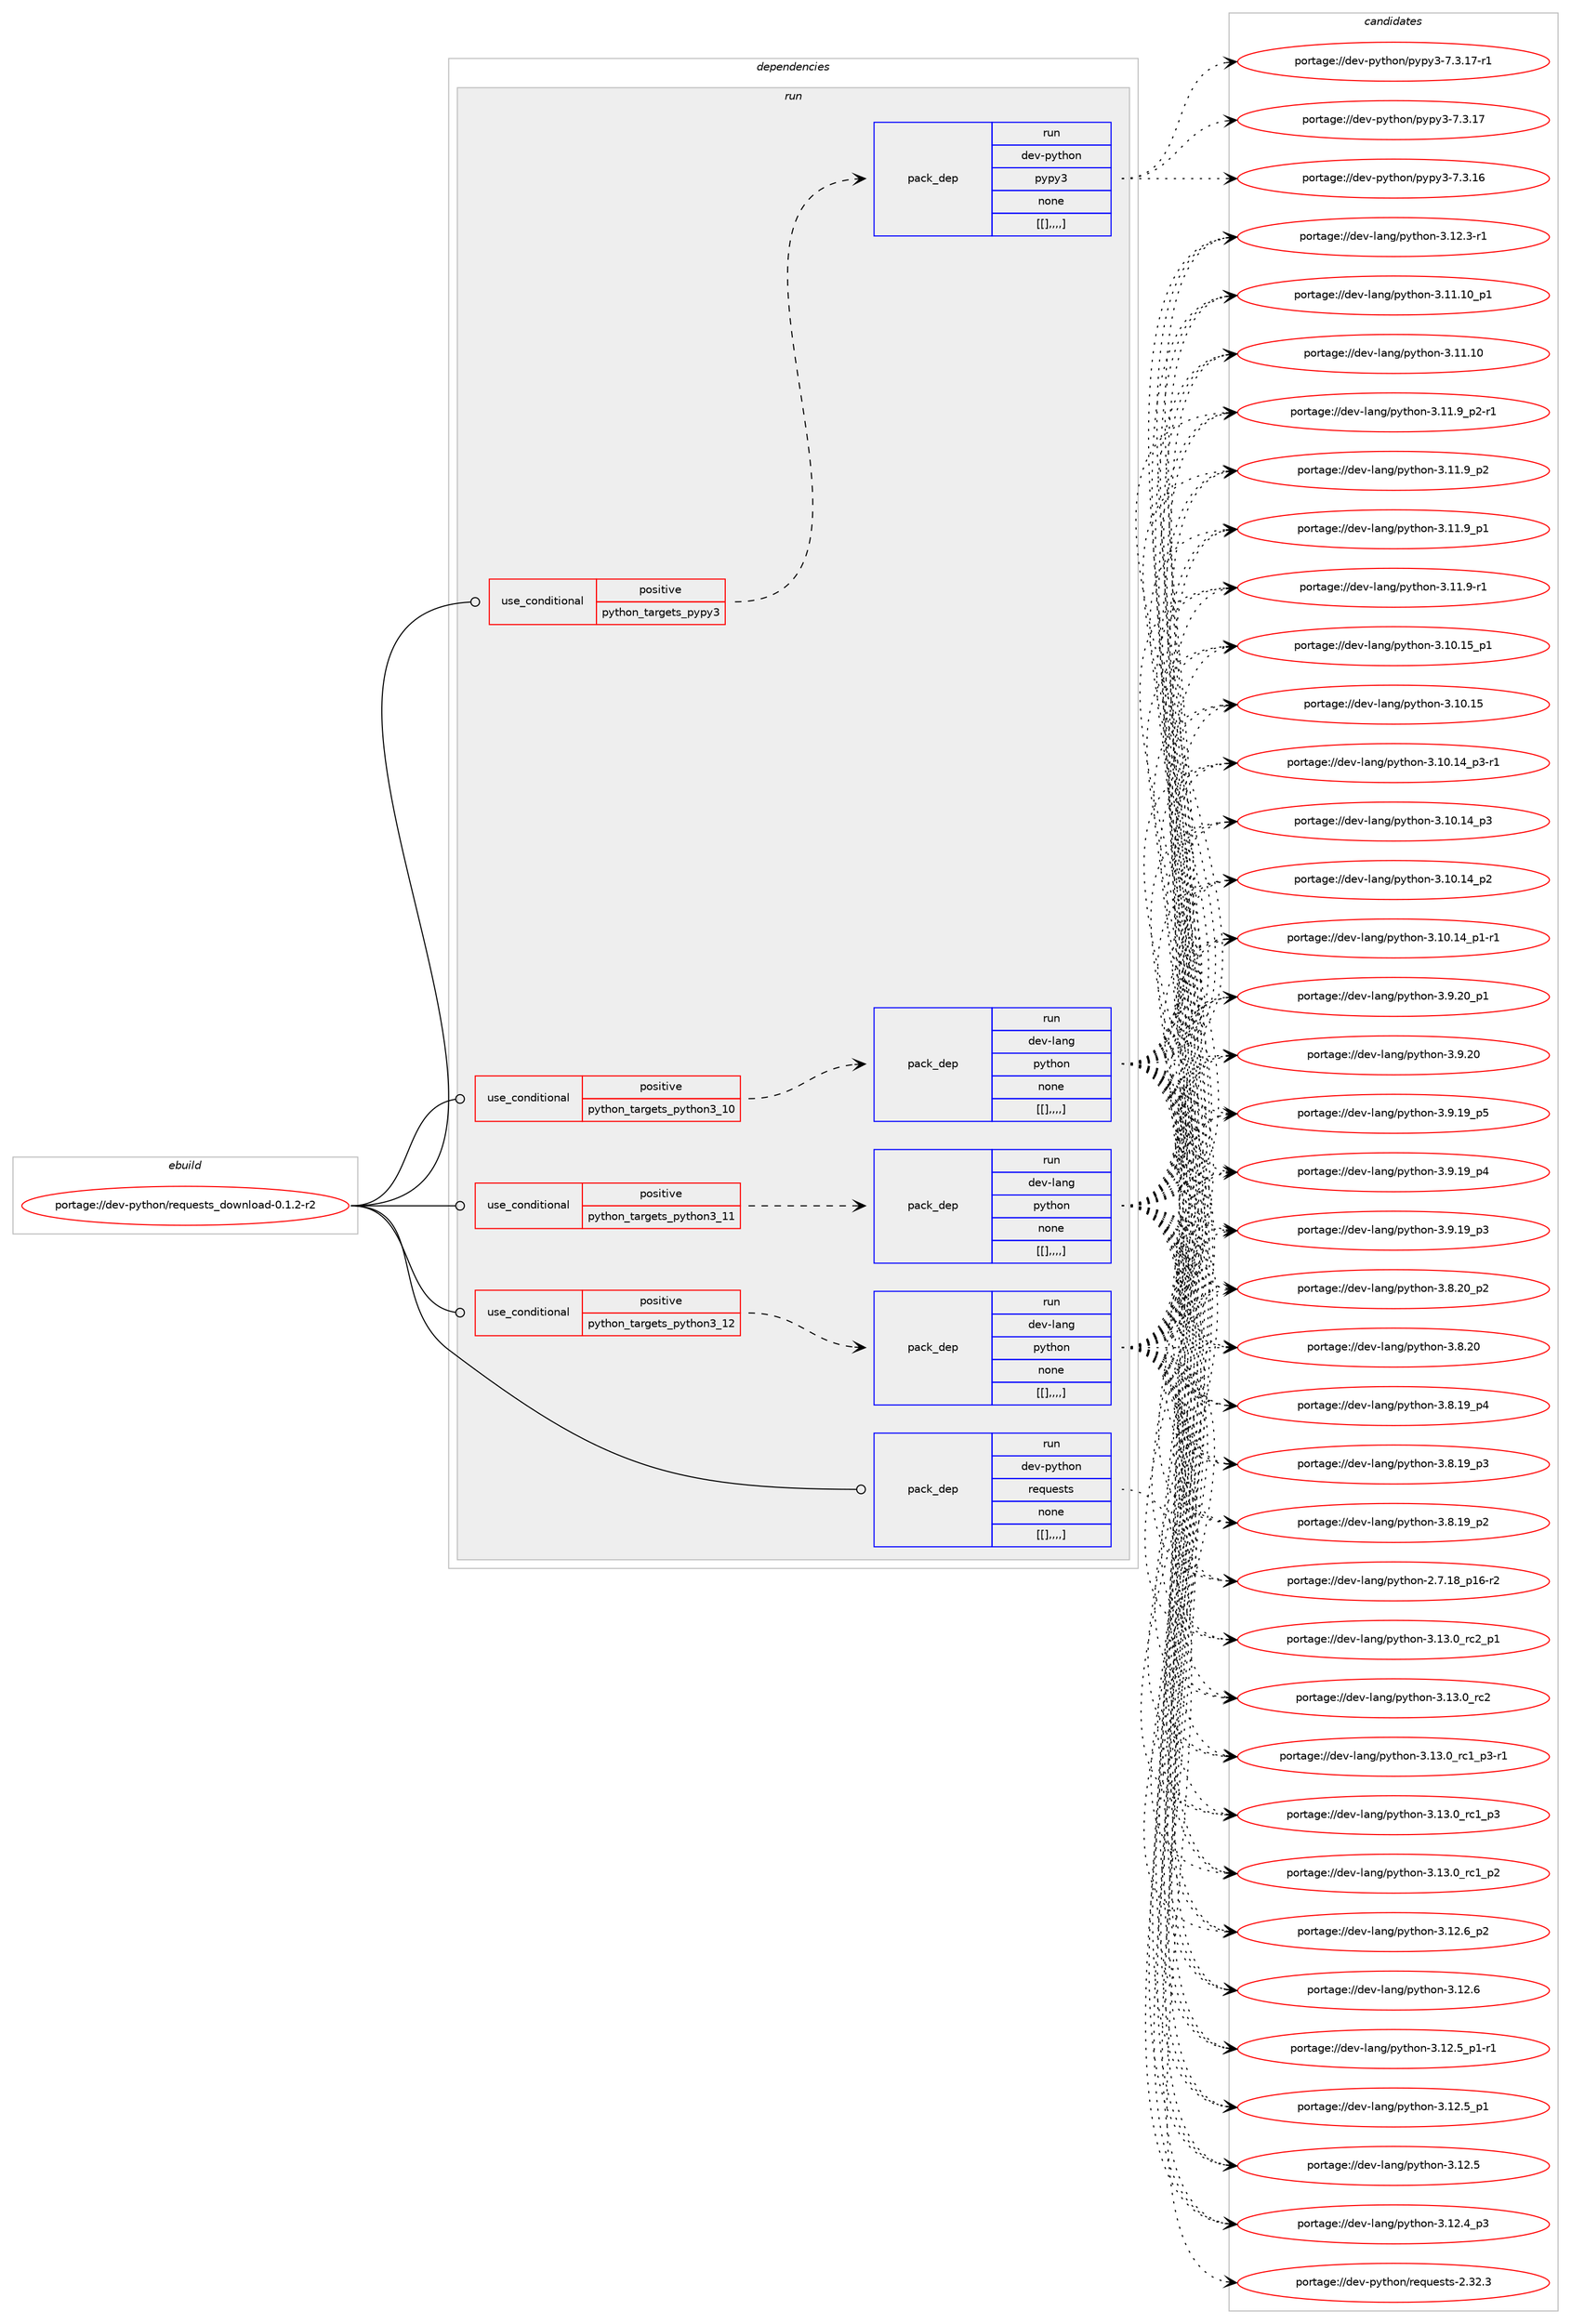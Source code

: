 digraph prolog {

# *************
# Graph options
# *************

newrank=true;
concentrate=true;
compound=true;
graph [rankdir=LR,fontname=Helvetica,fontsize=10,ranksep=1.5];#, ranksep=2.5, nodesep=0.2];
edge  [arrowhead=vee];
node  [fontname=Helvetica,fontsize=10];

# **********
# The ebuild
# **********

subgraph cluster_leftcol {
color=gray;
label=<<i>ebuild</i>>;
id [label="portage://dev-python/requests_download-0.1.2-r2", color=red, width=4, href="../dev-python/requests_download-0.1.2-r2.svg"];
}

# ****************
# The dependencies
# ****************

subgraph cluster_midcol {
color=gray;
label=<<i>dependencies</i>>;
subgraph cluster_compile {
fillcolor="#eeeeee";
style=filled;
label=<<i>compile</i>>;
}
subgraph cluster_compileandrun {
fillcolor="#eeeeee";
style=filled;
label=<<i>compile and run</i>>;
}
subgraph cluster_run {
fillcolor="#eeeeee";
style=filled;
label=<<i>run</i>>;
subgraph cond40727 {
dependency165223 [label=<<TABLE BORDER="0" CELLBORDER="1" CELLSPACING="0" CELLPADDING="4"><TR><TD ROWSPAN="3" CELLPADDING="10">use_conditional</TD></TR><TR><TD>positive</TD></TR><TR><TD>python_targets_pypy3</TD></TR></TABLE>>, shape=none, color=red];
subgraph pack123238 {
dependency165224 [label=<<TABLE BORDER="0" CELLBORDER="1" CELLSPACING="0" CELLPADDING="4" WIDTH="220"><TR><TD ROWSPAN="6" CELLPADDING="30">pack_dep</TD></TR><TR><TD WIDTH="110">run</TD></TR><TR><TD>dev-python</TD></TR><TR><TD>pypy3</TD></TR><TR><TD>none</TD></TR><TR><TD>[[],,,,]</TD></TR></TABLE>>, shape=none, color=blue];
}
dependency165223:e -> dependency165224:w [weight=20,style="dashed",arrowhead="vee"];
}
id:e -> dependency165223:w [weight=20,style="solid",arrowhead="odot"];
subgraph cond40728 {
dependency165225 [label=<<TABLE BORDER="0" CELLBORDER="1" CELLSPACING="0" CELLPADDING="4"><TR><TD ROWSPAN="3" CELLPADDING="10">use_conditional</TD></TR><TR><TD>positive</TD></TR><TR><TD>python_targets_python3_10</TD></TR></TABLE>>, shape=none, color=red];
subgraph pack123239 {
dependency165226 [label=<<TABLE BORDER="0" CELLBORDER="1" CELLSPACING="0" CELLPADDING="4" WIDTH="220"><TR><TD ROWSPAN="6" CELLPADDING="30">pack_dep</TD></TR><TR><TD WIDTH="110">run</TD></TR><TR><TD>dev-lang</TD></TR><TR><TD>python</TD></TR><TR><TD>none</TD></TR><TR><TD>[[],,,,]</TD></TR></TABLE>>, shape=none, color=blue];
}
dependency165225:e -> dependency165226:w [weight=20,style="dashed",arrowhead="vee"];
}
id:e -> dependency165225:w [weight=20,style="solid",arrowhead="odot"];
subgraph cond40729 {
dependency165227 [label=<<TABLE BORDER="0" CELLBORDER="1" CELLSPACING="0" CELLPADDING="4"><TR><TD ROWSPAN="3" CELLPADDING="10">use_conditional</TD></TR><TR><TD>positive</TD></TR><TR><TD>python_targets_python3_11</TD></TR></TABLE>>, shape=none, color=red];
subgraph pack123240 {
dependency165228 [label=<<TABLE BORDER="0" CELLBORDER="1" CELLSPACING="0" CELLPADDING="4" WIDTH="220"><TR><TD ROWSPAN="6" CELLPADDING="30">pack_dep</TD></TR><TR><TD WIDTH="110">run</TD></TR><TR><TD>dev-lang</TD></TR><TR><TD>python</TD></TR><TR><TD>none</TD></TR><TR><TD>[[],,,,]</TD></TR></TABLE>>, shape=none, color=blue];
}
dependency165227:e -> dependency165228:w [weight=20,style="dashed",arrowhead="vee"];
}
id:e -> dependency165227:w [weight=20,style="solid",arrowhead="odot"];
subgraph cond40730 {
dependency165229 [label=<<TABLE BORDER="0" CELLBORDER="1" CELLSPACING="0" CELLPADDING="4"><TR><TD ROWSPAN="3" CELLPADDING="10">use_conditional</TD></TR><TR><TD>positive</TD></TR><TR><TD>python_targets_python3_12</TD></TR></TABLE>>, shape=none, color=red];
subgraph pack123241 {
dependency165230 [label=<<TABLE BORDER="0" CELLBORDER="1" CELLSPACING="0" CELLPADDING="4" WIDTH="220"><TR><TD ROWSPAN="6" CELLPADDING="30">pack_dep</TD></TR><TR><TD WIDTH="110">run</TD></TR><TR><TD>dev-lang</TD></TR><TR><TD>python</TD></TR><TR><TD>none</TD></TR><TR><TD>[[],,,,]</TD></TR></TABLE>>, shape=none, color=blue];
}
dependency165229:e -> dependency165230:w [weight=20,style="dashed",arrowhead="vee"];
}
id:e -> dependency165229:w [weight=20,style="solid",arrowhead="odot"];
subgraph pack123242 {
dependency165231 [label=<<TABLE BORDER="0" CELLBORDER="1" CELLSPACING="0" CELLPADDING="4" WIDTH="220"><TR><TD ROWSPAN="6" CELLPADDING="30">pack_dep</TD></TR><TR><TD WIDTH="110">run</TD></TR><TR><TD>dev-python</TD></TR><TR><TD>requests</TD></TR><TR><TD>none</TD></TR><TR><TD>[[],,,,]</TD></TR></TABLE>>, shape=none, color=blue];
}
id:e -> dependency165231:w [weight=20,style="solid",arrowhead="odot"];
}
}

# **************
# The candidates
# **************

subgraph cluster_choices {
rank=same;
color=gray;
label=<<i>candidates</i>>;

subgraph choice123238 {
color=black;
nodesep=1;
choice100101118451121211161041111104711212111212151455546514649554511449 [label="portage://dev-python/pypy3-7.3.17-r1", color=red, width=4,href="../dev-python/pypy3-7.3.17-r1.svg"];
choice10010111845112121116104111110471121211121215145554651464955 [label="portage://dev-python/pypy3-7.3.17", color=red, width=4,href="../dev-python/pypy3-7.3.17.svg"];
choice10010111845112121116104111110471121211121215145554651464954 [label="portage://dev-python/pypy3-7.3.16", color=red, width=4,href="../dev-python/pypy3-7.3.16.svg"];
dependency165224:e -> choice100101118451121211161041111104711212111212151455546514649554511449:w [style=dotted,weight="100"];
dependency165224:e -> choice10010111845112121116104111110471121211121215145554651464955:w [style=dotted,weight="100"];
dependency165224:e -> choice10010111845112121116104111110471121211121215145554651464954:w [style=dotted,weight="100"];
}
subgraph choice123239 {
color=black;
nodesep=1;
choice100101118451089711010347112121116104111110455146495146489511499509511249 [label="portage://dev-lang/python-3.13.0_rc2_p1", color=red, width=4,href="../dev-lang/python-3.13.0_rc2_p1.svg"];
choice10010111845108971101034711212111610411111045514649514648951149950 [label="portage://dev-lang/python-3.13.0_rc2", color=red, width=4,href="../dev-lang/python-3.13.0_rc2.svg"];
choice1001011184510897110103471121211161041111104551464951464895114994995112514511449 [label="portage://dev-lang/python-3.13.0_rc1_p3-r1", color=red, width=4,href="../dev-lang/python-3.13.0_rc1_p3-r1.svg"];
choice100101118451089711010347112121116104111110455146495146489511499499511251 [label="portage://dev-lang/python-3.13.0_rc1_p3", color=red, width=4,href="../dev-lang/python-3.13.0_rc1_p3.svg"];
choice100101118451089711010347112121116104111110455146495146489511499499511250 [label="portage://dev-lang/python-3.13.0_rc1_p2", color=red, width=4,href="../dev-lang/python-3.13.0_rc1_p2.svg"];
choice100101118451089711010347112121116104111110455146495046549511250 [label="portage://dev-lang/python-3.12.6_p2", color=red, width=4,href="../dev-lang/python-3.12.6_p2.svg"];
choice10010111845108971101034711212111610411111045514649504654 [label="portage://dev-lang/python-3.12.6", color=red, width=4,href="../dev-lang/python-3.12.6.svg"];
choice1001011184510897110103471121211161041111104551464950465395112494511449 [label="portage://dev-lang/python-3.12.5_p1-r1", color=red, width=4,href="../dev-lang/python-3.12.5_p1-r1.svg"];
choice100101118451089711010347112121116104111110455146495046539511249 [label="portage://dev-lang/python-3.12.5_p1", color=red, width=4,href="../dev-lang/python-3.12.5_p1.svg"];
choice10010111845108971101034711212111610411111045514649504653 [label="portage://dev-lang/python-3.12.5", color=red, width=4,href="../dev-lang/python-3.12.5.svg"];
choice100101118451089711010347112121116104111110455146495046529511251 [label="portage://dev-lang/python-3.12.4_p3", color=red, width=4,href="../dev-lang/python-3.12.4_p3.svg"];
choice100101118451089711010347112121116104111110455146495046514511449 [label="portage://dev-lang/python-3.12.3-r1", color=red, width=4,href="../dev-lang/python-3.12.3-r1.svg"];
choice10010111845108971101034711212111610411111045514649494649489511249 [label="portage://dev-lang/python-3.11.10_p1", color=red, width=4,href="../dev-lang/python-3.11.10_p1.svg"];
choice1001011184510897110103471121211161041111104551464949464948 [label="portage://dev-lang/python-3.11.10", color=red, width=4,href="../dev-lang/python-3.11.10.svg"];
choice1001011184510897110103471121211161041111104551464949465795112504511449 [label="portage://dev-lang/python-3.11.9_p2-r1", color=red, width=4,href="../dev-lang/python-3.11.9_p2-r1.svg"];
choice100101118451089711010347112121116104111110455146494946579511250 [label="portage://dev-lang/python-3.11.9_p2", color=red, width=4,href="../dev-lang/python-3.11.9_p2.svg"];
choice100101118451089711010347112121116104111110455146494946579511249 [label="portage://dev-lang/python-3.11.9_p1", color=red, width=4,href="../dev-lang/python-3.11.9_p1.svg"];
choice100101118451089711010347112121116104111110455146494946574511449 [label="portage://dev-lang/python-3.11.9-r1", color=red, width=4,href="../dev-lang/python-3.11.9-r1.svg"];
choice10010111845108971101034711212111610411111045514649484649539511249 [label="portage://dev-lang/python-3.10.15_p1", color=red, width=4,href="../dev-lang/python-3.10.15_p1.svg"];
choice1001011184510897110103471121211161041111104551464948464953 [label="portage://dev-lang/python-3.10.15", color=red, width=4,href="../dev-lang/python-3.10.15.svg"];
choice100101118451089711010347112121116104111110455146494846495295112514511449 [label="portage://dev-lang/python-3.10.14_p3-r1", color=red, width=4,href="../dev-lang/python-3.10.14_p3-r1.svg"];
choice10010111845108971101034711212111610411111045514649484649529511251 [label="portage://dev-lang/python-3.10.14_p3", color=red, width=4,href="../dev-lang/python-3.10.14_p3.svg"];
choice10010111845108971101034711212111610411111045514649484649529511250 [label="portage://dev-lang/python-3.10.14_p2", color=red, width=4,href="../dev-lang/python-3.10.14_p2.svg"];
choice100101118451089711010347112121116104111110455146494846495295112494511449 [label="portage://dev-lang/python-3.10.14_p1-r1", color=red, width=4,href="../dev-lang/python-3.10.14_p1-r1.svg"];
choice100101118451089711010347112121116104111110455146574650489511249 [label="portage://dev-lang/python-3.9.20_p1", color=red, width=4,href="../dev-lang/python-3.9.20_p1.svg"];
choice10010111845108971101034711212111610411111045514657465048 [label="portage://dev-lang/python-3.9.20", color=red, width=4,href="../dev-lang/python-3.9.20.svg"];
choice100101118451089711010347112121116104111110455146574649579511253 [label="portage://dev-lang/python-3.9.19_p5", color=red, width=4,href="../dev-lang/python-3.9.19_p5.svg"];
choice100101118451089711010347112121116104111110455146574649579511252 [label="portage://dev-lang/python-3.9.19_p4", color=red, width=4,href="../dev-lang/python-3.9.19_p4.svg"];
choice100101118451089711010347112121116104111110455146574649579511251 [label="portage://dev-lang/python-3.9.19_p3", color=red, width=4,href="../dev-lang/python-3.9.19_p3.svg"];
choice100101118451089711010347112121116104111110455146564650489511250 [label="portage://dev-lang/python-3.8.20_p2", color=red, width=4,href="../dev-lang/python-3.8.20_p2.svg"];
choice10010111845108971101034711212111610411111045514656465048 [label="portage://dev-lang/python-3.8.20", color=red, width=4,href="../dev-lang/python-3.8.20.svg"];
choice100101118451089711010347112121116104111110455146564649579511252 [label="portage://dev-lang/python-3.8.19_p4", color=red, width=4,href="../dev-lang/python-3.8.19_p4.svg"];
choice100101118451089711010347112121116104111110455146564649579511251 [label="portage://dev-lang/python-3.8.19_p3", color=red, width=4,href="../dev-lang/python-3.8.19_p3.svg"];
choice100101118451089711010347112121116104111110455146564649579511250 [label="portage://dev-lang/python-3.8.19_p2", color=red, width=4,href="../dev-lang/python-3.8.19_p2.svg"];
choice100101118451089711010347112121116104111110455046554649569511249544511450 [label="portage://dev-lang/python-2.7.18_p16-r2", color=red, width=4,href="../dev-lang/python-2.7.18_p16-r2.svg"];
dependency165226:e -> choice100101118451089711010347112121116104111110455146495146489511499509511249:w [style=dotted,weight="100"];
dependency165226:e -> choice10010111845108971101034711212111610411111045514649514648951149950:w [style=dotted,weight="100"];
dependency165226:e -> choice1001011184510897110103471121211161041111104551464951464895114994995112514511449:w [style=dotted,weight="100"];
dependency165226:e -> choice100101118451089711010347112121116104111110455146495146489511499499511251:w [style=dotted,weight="100"];
dependency165226:e -> choice100101118451089711010347112121116104111110455146495146489511499499511250:w [style=dotted,weight="100"];
dependency165226:e -> choice100101118451089711010347112121116104111110455146495046549511250:w [style=dotted,weight="100"];
dependency165226:e -> choice10010111845108971101034711212111610411111045514649504654:w [style=dotted,weight="100"];
dependency165226:e -> choice1001011184510897110103471121211161041111104551464950465395112494511449:w [style=dotted,weight="100"];
dependency165226:e -> choice100101118451089711010347112121116104111110455146495046539511249:w [style=dotted,weight="100"];
dependency165226:e -> choice10010111845108971101034711212111610411111045514649504653:w [style=dotted,weight="100"];
dependency165226:e -> choice100101118451089711010347112121116104111110455146495046529511251:w [style=dotted,weight="100"];
dependency165226:e -> choice100101118451089711010347112121116104111110455146495046514511449:w [style=dotted,weight="100"];
dependency165226:e -> choice10010111845108971101034711212111610411111045514649494649489511249:w [style=dotted,weight="100"];
dependency165226:e -> choice1001011184510897110103471121211161041111104551464949464948:w [style=dotted,weight="100"];
dependency165226:e -> choice1001011184510897110103471121211161041111104551464949465795112504511449:w [style=dotted,weight="100"];
dependency165226:e -> choice100101118451089711010347112121116104111110455146494946579511250:w [style=dotted,weight="100"];
dependency165226:e -> choice100101118451089711010347112121116104111110455146494946579511249:w [style=dotted,weight="100"];
dependency165226:e -> choice100101118451089711010347112121116104111110455146494946574511449:w [style=dotted,weight="100"];
dependency165226:e -> choice10010111845108971101034711212111610411111045514649484649539511249:w [style=dotted,weight="100"];
dependency165226:e -> choice1001011184510897110103471121211161041111104551464948464953:w [style=dotted,weight="100"];
dependency165226:e -> choice100101118451089711010347112121116104111110455146494846495295112514511449:w [style=dotted,weight="100"];
dependency165226:e -> choice10010111845108971101034711212111610411111045514649484649529511251:w [style=dotted,weight="100"];
dependency165226:e -> choice10010111845108971101034711212111610411111045514649484649529511250:w [style=dotted,weight="100"];
dependency165226:e -> choice100101118451089711010347112121116104111110455146494846495295112494511449:w [style=dotted,weight="100"];
dependency165226:e -> choice100101118451089711010347112121116104111110455146574650489511249:w [style=dotted,weight="100"];
dependency165226:e -> choice10010111845108971101034711212111610411111045514657465048:w [style=dotted,weight="100"];
dependency165226:e -> choice100101118451089711010347112121116104111110455146574649579511253:w [style=dotted,weight="100"];
dependency165226:e -> choice100101118451089711010347112121116104111110455146574649579511252:w [style=dotted,weight="100"];
dependency165226:e -> choice100101118451089711010347112121116104111110455146574649579511251:w [style=dotted,weight="100"];
dependency165226:e -> choice100101118451089711010347112121116104111110455146564650489511250:w [style=dotted,weight="100"];
dependency165226:e -> choice10010111845108971101034711212111610411111045514656465048:w [style=dotted,weight="100"];
dependency165226:e -> choice100101118451089711010347112121116104111110455146564649579511252:w [style=dotted,weight="100"];
dependency165226:e -> choice100101118451089711010347112121116104111110455146564649579511251:w [style=dotted,weight="100"];
dependency165226:e -> choice100101118451089711010347112121116104111110455146564649579511250:w [style=dotted,weight="100"];
dependency165226:e -> choice100101118451089711010347112121116104111110455046554649569511249544511450:w [style=dotted,weight="100"];
}
subgraph choice123240 {
color=black;
nodesep=1;
choice100101118451089711010347112121116104111110455146495146489511499509511249 [label="portage://dev-lang/python-3.13.0_rc2_p1", color=red, width=4,href="../dev-lang/python-3.13.0_rc2_p1.svg"];
choice10010111845108971101034711212111610411111045514649514648951149950 [label="portage://dev-lang/python-3.13.0_rc2", color=red, width=4,href="../dev-lang/python-3.13.0_rc2.svg"];
choice1001011184510897110103471121211161041111104551464951464895114994995112514511449 [label="portage://dev-lang/python-3.13.0_rc1_p3-r1", color=red, width=4,href="../dev-lang/python-3.13.0_rc1_p3-r1.svg"];
choice100101118451089711010347112121116104111110455146495146489511499499511251 [label="portage://dev-lang/python-3.13.0_rc1_p3", color=red, width=4,href="../dev-lang/python-3.13.0_rc1_p3.svg"];
choice100101118451089711010347112121116104111110455146495146489511499499511250 [label="portage://dev-lang/python-3.13.0_rc1_p2", color=red, width=4,href="../dev-lang/python-3.13.0_rc1_p2.svg"];
choice100101118451089711010347112121116104111110455146495046549511250 [label="portage://dev-lang/python-3.12.6_p2", color=red, width=4,href="../dev-lang/python-3.12.6_p2.svg"];
choice10010111845108971101034711212111610411111045514649504654 [label="portage://dev-lang/python-3.12.6", color=red, width=4,href="../dev-lang/python-3.12.6.svg"];
choice1001011184510897110103471121211161041111104551464950465395112494511449 [label="portage://dev-lang/python-3.12.5_p1-r1", color=red, width=4,href="../dev-lang/python-3.12.5_p1-r1.svg"];
choice100101118451089711010347112121116104111110455146495046539511249 [label="portage://dev-lang/python-3.12.5_p1", color=red, width=4,href="../dev-lang/python-3.12.5_p1.svg"];
choice10010111845108971101034711212111610411111045514649504653 [label="portage://dev-lang/python-3.12.5", color=red, width=4,href="../dev-lang/python-3.12.5.svg"];
choice100101118451089711010347112121116104111110455146495046529511251 [label="portage://dev-lang/python-3.12.4_p3", color=red, width=4,href="../dev-lang/python-3.12.4_p3.svg"];
choice100101118451089711010347112121116104111110455146495046514511449 [label="portage://dev-lang/python-3.12.3-r1", color=red, width=4,href="../dev-lang/python-3.12.3-r1.svg"];
choice10010111845108971101034711212111610411111045514649494649489511249 [label="portage://dev-lang/python-3.11.10_p1", color=red, width=4,href="../dev-lang/python-3.11.10_p1.svg"];
choice1001011184510897110103471121211161041111104551464949464948 [label="portage://dev-lang/python-3.11.10", color=red, width=4,href="../dev-lang/python-3.11.10.svg"];
choice1001011184510897110103471121211161041111104551464949465795112504511449 [label="portage://dev-lang/python-3.11.9_p2-r1", color=red, width=4,href="../dev-lang/python-3.11.9_p2-r1.svg"];
choice100101118451089711010347112121116104111110455146494946579511250 [label="portage://dev-lang/python-3.11.9_p2", color=red, width=4,href="../dev-lang/python-3.11.9_p2.svg"];
choice100101118451089711010347112121116104111110455146494946579511249 [label="portage://dev-lang/python-3.11.9_p1", color=red, width=4,href="../dev-lang/python-3.11.9_p1.svg"];
choice100101118451089711010347112121116104111110455146494946574511449 [label="portage://dev-lang/python-3.11.9-r1", color=red, width=4,href="../dev-lang/python-3.11.9-r1.svg"];
choice10010111845108971101034711212111610411111045514649484649539511249 [label="portage://dev-lang/python-3.10.15_p1", color=red, width=4,href="../dev-lang/python-3.10.15_p1.svg"];
choice1001011184510897110103471121211161041111104551464948464953 [label="portage://dev-lang/python-3.10.15", color=red, width=4,href="../dev-lang/python-3.10.15.svg"];
choice100101118451089711010347112121116104111110455146494846495295112514511449 [label="portage://dev-lang/python-3.10.14_p3-r1", color=red, width=4,href="../dev-lang/python-3.10.14_p3-r1.svg"];
choice10010111845108971101034711212111610411111045514649484649529511251 [label="portage://dev-lang/python-3.10.14_p3", color=red, width=4,href="../dev-lang/python-3.10.14_p3.svg"];
choice10010111845108971101034711212111610411111045514649484649529511250 [label="portage://dev-lang/python-3.10.14_p2", color=red, width=4,href="../dev-lang/python-3.10.14_p2.svg"];
choice100101118451089711010347112121116104111110455146494846495295112494511449 [label="portage://dev-lang/python-3.10.14_p1-r1", color=red, width=4,href="../dev-lang/python-3.10.14_p1-r1.svg"];
choice100101118451089711010347112121116104111110455146574650489511249 [label="portage://dev-lang/python-3.9.20_p1", color=red, width=4,href="../dev-lang/python-3.9.20_p1.svg"];
choice10010111845108971101034711212111610411111045514657465048 [label="portage://dev-lang/python-3.9.20", color=red, width=4,href="../dev-lang/python-3.9.20.svg"];
choice100101118451089711010347112121116104111110455146574649579511253 [label="portage://dev-lang/python-3.9.19_p5", color=red, width=4,href="../dev-lang/python-3.9.19_p5.svg"];
choice100101118451089711010347112121116104111110455146574649579511252 [label="portage://dev-lang/python-3.9.19_p4", color=red, width=4,href="../dev-lang/python-3.9.19_p4.svg"];
choice100101118451089711010347112121116104111110455146574649579511251 [label="portage://dev-lang/python-3.9.19_p3", color=red, width=4,href="../dev-lang/python-3.9.19_p3.svg"];
choice100101118451089711010347112121116104111110455146564650489511250 [label="portage://dev-lang/python-3.8.20_p2", color=red, width=4,href="../dev-lang/python-3.8.20_p2.svg"];
choice10010111845108971101034711212111610411111045514656465048 [label="portage://dev-lang/python-3.8.20", color=red, width=4,href="../dev-lang/python-3.8.20.svg"];
choice100101118451089711010347112121116104111110455146564649579511252 [label="portage://dev-lang/python-3.8.19_p4", color=red, width=4,href="../dev-lang/python-3.8.19_p4.svg"];
choice100101118451089711010347112121116104111110455146564649579511251 [label="portage://dev-lang/python-3.8.19_p3", color=red, width=4,href="../dev-lang/python-3.8.19_p3.svg"];
choice100101118451089711010347112121116104111110455146564649579511250 [label="portage://dev-lang/python-3.8.19_p2", color=red, width=4,href="../dev-lang/python-3.8.19_p2.svg"];
choice100101118451089711010347112121116104111110455046554649569511249544511450 [label="portage://dev-lang/python-2.7.18_p16-r2", color=red, width=4,href="../dev-lang/python-2.7.18_p16-r2.svg"];
dependency165228:e -> choice100101118451089711010347112121116104111110455146495146489511499509511249:w [style=dotted,weight="100"];
dependency165228:e -> choice10010111845108971101034711212111610411111045514649514648951149950:w [style=dotted,weight="100"];
dependency165228:e -> choice1001011184510897110103471121211161041111104551464951464895114994995112514511449:w [style=dotted,weight="100"];
dependency165228:e -> choice100101118451089711010347112121116104111110455146495146489511499499511251:w [style=dotted,weight="100"];
dependency165228:e -> choice100101118451089711010347112121116104111110455146495146489511499499511250:w [style=dotted,weight="100"];
dependency165228:e -> choice100101118451089711010347112121116104111110455146495046549511250:w [style=dotted,weight="100"];
dependency165228:e -> choice10010111845108971101034711212111610411111045514649504654:w [style=dotted,weight="100"];
dependency165228:e -> choice1001011184510897110103471121211161041111104551464950465395112494511449:w [style=dotted,weight="100"];
dependency165228:e -> choice100101118451089711010347112121116104111110455146495046539511249:w [style=dotted,weight="100"];
dependency165228:e -> choice10010111845108971101034711212111610411111045514649504653:w [style=dotted,weight="100"];
dependency165228:e -> choice100101118451089711010347112121116104111110455146495046529511251:w [style=dotted,weight="100"];
dependency165228:e -> choice100101118451089711010347112121116104111110455146495046514511449:w [style=dotted,weight="100"];
dependency165228:e -> choice10010111845108971101034711212111610411111045514649494649489511249:w [style=dotted,weight="100"];
dependency165228:e -> choice1001011184510897110103471121211161041111104551464949464948:w [style=dotted,weight="100"];
dependency165228:e -> choice1001011184510897110103471121211161041111104551464949465795112504511449:w [style=dotted,weight="100"];
dependency165228:e -> choice100101118451089711010347112121116104111110455146494946579511250:w [style=dotted,weight="100"];
dependency165228:e -> choice100101118451089711010347112121116104111110455146494946579511249:w [style=dotted,weight="100"];
dependency165228:e -> choice100101118451089711010347112121116104111110455146494946574511449:w [style=dotted,weight="100"];
dependency165228:e -> choice10010111845108971101034711212111610411111045514649484649539511249:w [style=dotted,weight="100"];
dependency165228:e -> choice1001011184510897110103471121211161041111104551464948464953:w [style=dotted,weight="100"];
dependency165228:e -> choice100101118451089711010347112121116104111110455146494846495295112514511449:w [style=dotted,weight="100"];
dependency165228:e -> choice10010111845108971101034711212111610411111045514649484649529511251:w [style=dotted,weight="100"];
dependency165228:e -> choice10010111845108971101034711212111610411111045514649484649529511250:w [style=dotted,weight="100"];
dependency165228:e -> choice100101118451089711010347112121116104111110455146494846495295112494511449:w [style=dotted,weight="100"];
dependency165228:e -> choice100101118451089711010347112121116104111110455146574650489511249:w [style=dotted,weight="100"];
dependency165228:e -> choice10010111845108971101034711212111610411111045514657465048:w [style=dotted,weight="100"];
dependency165228:e -> choice100101118451089711010347112121116104111110455146574649579511253:w [style=dotted,weight="100"];
dependency165228:e -> choice100101118451089711010347112121116104111110455146574649579511252:w [style=dotted,weight="100"];
dependency165228:e -> choice100101118451089711010347112121116104111110455146574649579511251:w [style=dotted,weight="100"];
dependency165228:e -> choice100101118451089711010347112121116104111110455146564650489511250:w [style=dotted,weight="100"];
dependency165228:e -> choice10010111845108971101034711212111610411111045514656465048:w [style=dotted,weight="100"];
dependency165228:e -> choice100101118451089711010347112121116104111110455146564649579511252:w [style=dotted,weight="100"];
dependency165228:e -> choice100101118451089711010347112121116104111110455146564649579511251:w [style=dotted,weight="100"];
dependency165228:e -> choice100101118451089711010347112121116104111110455146564649579511250:w [style=dotted,weight="100"];
dependency165228:e -> choice100101118451089711010347112121116104111110455046554649569511249544511450:w [style=dotted,weight="100"];
}
subgraph choice123241 {
color=black;
nodesep=1;
choice100101118451089711010347112121116104111110455146495146489511499509511249 [label="portage://dev-lang/python-3.13.0_rc2_p1", color=red, width=4,href="../dev-lang/python-3.13.0_rc2_p1.svg"];
choice10010111845108971101034711212111610411111045514649514648951149950 [label="portage://dev-lang/python-3.13.0_rc2", color=red, width=4,href="../dev-lang/python-3.13.0_rc2.svg"];
choice1001011184510897110103471121211161041111104551464951464895114994995112514511449 [label="portage://dev-lang/python-3.13.0_rc1_p3-r1", color=red, width=4,href="../dev-lang/python-3.13.0_rc1_p3-r1.svg"];
choice100101118451089711010347112121116104111110455146495146489511499499511251 [label="portage://dev-lang/python-3.13.0_rc1_p3", color=red, width=4,href="../dev-lang/python-3.13.0_rc1_p3.svg"];
choice100101118451089711010347112121116104111110455146495146489511499499511250 [label="portage://dev-lang/python-3.13.0_rc1_p2", color=red, width=4,href="../dev-lang/python-3.13.0_rc1_p2.svg"];
choice100101118451089711010347112121116104111110455146495046549511250 [label="portage://dev-lang/python-3.12.6_p2", color=red, width=4,href="../dev-lang/python-3.12.6_p2.svg"];
choice10010111845108971101034711212111610411111045514649504654 [label="portage://dev-lang/python-3.12.6", color=red, width=4,href="../dev-lang/python-3.12.6.svg"];
choice1001011184510897110103471121211161041111104551464950465395112494511449 [label="portage://dev-lang/python-3.12.5_p1-r1", color=red, width=4,href="../dev-lang/python-3.12.5_p1-r1.svg"];
choice100101118451089711010347112121116104111110455146495046539511249 [label="portage://dev-lang/python-3.12.5_p1", color=red, width=4,href="../dev-lang/python-3.12.5_p1.svg"];
choice10010111845108971101034711212111610411111045514649504653 [label="portage://dev-lang/python-3.12.5", color=red, width=4,href="../dev-lang/python-3.12.5.svg"];
choice100101118451089711010347112121116104111110455146495046529511251 [label="portage://dev-lang/python-3.12.4_p3", color=red, width=4,href="../dev-lang/python-3.12.4_p3.svg"];
choice100101118451089711010347112121116104111110455146495046514511449 [label="portage://dev-lang/python-3.12.3-r1", color=red, width=4,href="../dev-lang/python-3.12.3-r1.svg"];
choice10010111845108971101034711212111610411111045514649494649489511249 [label="portage://dev-lang/python-3.11.10_p1", color=red, width=4,href="../dev-lang/python-3.11.10_p1.svg"];
choice1001011184510897110103471121211161041111104551464949464948 [label="portage://dev-lang/python-3.11.10", color=red, width=4,href="../dev-lang/python-3.11.10.svg"];
choice1001011184510897110103471121211161041111104551464949465795112504511449 [label="portage://dev-lang/python-3.11.9_p2-r1", color=red, width=4,href="../dev-lang/python-3.11.9_p2-r1.svg"];
choice100101118451089711010347112121116104111110455146494946579511250 [label="portage://dev-lang/python-3.11.9_p2", color=red, width=4,href="../dev-lang/python-3.11.9_p2.svg"];
choice100101118451089711010347112121116104111110455146494946579511249 [label="portage://dev-lang/python-3.11.9_p1", color=red, width=4,href="../dev-lang/python-3.11.9_p1.svg"];
choice100101118451089711010347112121116104111110455146494946574511449 [label="portage://dev-lang/python-3.11.9-r1", color=red, width=4,href="../dev-lang/python-3.11.9-r1.svg"];
choice10010111845108971101034711212111610411111045514649484649539511249 [label="portage://dev-lang/python-3.10.15_p1", color=red, width=4,href="../dev-lang/python-3.10.15_p1.svg"];
choice1001011184510897110103471121211161041111104551464948464953 [label="portage://dev-lang/python-3.10.15", color=red, width=4,href="../dev-lang/python-3.10.15.svg"];
choice100101118451089711010347112121116104111110455146494846495295112514511449 [label="portage://dev-lang/python-3.10.14_p3-r1", color=red, width=4,href="../dev-lang/python-3.10.14_p3-r1.svg"];
choice10010111845108971101034711212111610411111045514649484649529511251 [label="portage://dev-lang/python-3.10.14_p3", color=red, width=4,href="../dev-lang/python-3.10.14_p3.svg"];
choice10010111845108971101034711212111610411111045514649484649529511250 [label="portage://dev-lang/python-3.10.14_p2", color=red, width=4,href="../dev-lang/python-3.10.14_p2.svg"];
choice100101118451089711010347112121116104111110455146494846495295112494511449 [label="portage://dev-lang/python-3.10.14_p1-r1", color=red, width=4,href="../dev-lang/python-3.10.14_p1-r1.svg"];
choice100101118451089711010347112121116104111110455146574650489511249 [label="portage://dev-lang/python-3.9.20_p1", color=red, width=4,href="../dev-lang/python-3.9.20_p1.svg"];
choice10010111845108971101034711212111610411111045514657465048 [label="portage://dev-lang/python-3.9.20", color=red, width=4,href="../dev-lang/python-3.9.20.svg"];
choice100101118451089711010347112121116104111110455146574649579511253 [label="portage://dev-lang/python-3.9.19_p5", color=red, width=4,href="../dev-lang/python-3.9.19_p5.svg"];
choice100101118451089711010347112121116104111110455146574649579511252 [label="portage://dev-lang/python-3.9.19_p4", color=red, width=4,href="../dev-lang/python-3.9.19_p4.svg"];
choice100101118451089711010347112121116104111110455146574649579511251 [label="portage://dev-lang/python-3.9.19_p3", color=red, width=4,href="../dev-lang/python-3.9.19_p3.svg"];
choice100101118451089711010347112121116104111110455146564650489511250 [label="portage://dev-lang/python-3.8.20_p2", color=red, width=4,href="../dev-lang/python-3.8.20_p2.svg"];
choice10010111845108971101034711212111610411111045514656465048 [label="portage://dev-lang/python-3.8.20", color=red, width=4,href="../dev-lang/python-3.8.20.svg"];
choice100101118451089711010347112121116104111110455146564649579511252 [label="portage://dev-lang/python-3.8.19_p4", color=red, width=4,href="../dev-lang/python-3.8.19_p4.svg"];
choice100101118451089711010347112121116104111110455146564649579511251 [label="portage://dev-lang/python-3.8.19_p3", color=red, width=4,href="../dev-lang/python-3.8.19_p3.svg"];
choice100101118451089711010347112121116104111110455146564649579511250 [label="portage://dev-lang/python-3.8.19_p2", color=red, width=4,href="../dev-lang/python-3.8.19_p2.svg"];
choice100101118451089711010347112121116104111110455046554649569511249544511450 [label="portage://dev-lang/python-2.7.18_p16-r2", color=red, width=4,href="../dev-lang/python-2.7.18_p16-r2.svg"];
dependency165230:e -> choice100101118451089711010347112121116104111110455146495146489511499509511249:w [style=dotted,weight="100"];
dependency165230:e -> choice10010111845108971101034711212111610411111045514649514648951149950:w [style=dotted,weight="100"];
dependency165230:e -> choice1001011184510897110103471121211161041111104551464951464895114994995112514511449:w [style=dotted,weight="100"];
dependency165230:e -> choice100101118451089711010347112121116104111110455146495146489511499499511251:w [style=dotted,weight="100"];
dependency165230:e -> choice100101118451089711010347112121116104111110455146495146489511499499511250:w [style=dotted,weight="100"];
dependency165230:e -> choice100101118451089711010347112121116104111110455146495046549511250:w [style=dotted,weight="100"];
dependency165230:e -> choice10010111845108971101034711212111610411111045514649504654:w [style=dotted,weight="100"];
dependency165230:e -> choice1001011184510897110103471121211161041111104551464950465395112494511449:w [style=dotted,weight="100"];
dependency165230:e -> choice100101118451089711010347112121116104111110455146495046539511249:w [style=dotted,weight="100"];
dependency165230:e -> choice10010111845108971101034711212111610411111045514649504653:w [style=dotted,weight="100"];
dependency165230:e -> choice100101118451089711010347112121116104111110455146495046529511251:w [style=dotted,weight="100"];
dependency165230:e -> choice100101118451089711010347112121116104111110455146495046514511449:w [style=dotted,weight="100"];
dependency165230:e -> choice10010111845108971101034711212111610411111045514649494649489511249:w [style=dotted,weight="100"];
dependency165230:e -> choice1001011184510897110103471121211161041111104551464949464948:w [style=dotted,weight="100"];
dependency165230:e -> choice1001011184510897110103471121211161041111104551464949465795112504511449:w [style=dotted,weight="100"];
dependency165230:e -> choice100101118451089711010347112121116104111110455146494946579511250:w [style=dotted,weight="100"];
dependency165230:e -> choice100101118451089711010347112121116104111110455146494946579511249:w [style=dotted,weight="100"];
dependency165230:e -> choice100101118451089711010347112121116104111110455146494946574511449:w [style=dotted,weight="100"];
dependency165230:e -> choice10010111845108971101034711212111610411111045514649484649539511249:w [style=dotted,weight="100"];
dependency165230:e -> choice1001011184510897110103471121211161041111104551464948464953:w [style=dotted,weight="100"];
dependency165230:e -> choice100101118451089711010347112121116104111110455146494846495295112514511449:w [style=dotted,weight="100"];
dependency165230:e -> choice10010111845108971101034711212111610411111045514649484649529511251:w [style=dotted,weight="100"];
dependency165230:e -> choice10010111845108971101034711212111610411111045514649484649529511250:w [style=dotted,weight="100"];
dependency165230:e -> choice100101118451089711010347112121116104111110455146494846495295112494511449:w [style=dotted,weight="100"];
dependency165230:e -> choice100101118451089711010347112121116104111110455146574650489511249:w [style=dotted,weight="100"];
dependency165230:e -> choice10010111845108971101034711212111610411111045514657465048:w [style=dotted,weight="100"];
dependency165230:e -> choice100101118451089711010347112121116104111110455146574649579511253:w [style=dotted,weight="100"];
dependency165230:e -> choice100101118451089711010347112121116104111110455146574649579511252:w [style=dotted,weight="100"];
dependency165230:e -> choice100101118451089711010347112121116104111110455146574649579511251:w [style=dotted,weight="100"];
dependency165230:e -> choice100101118451089711010347112121116104111110455146564650489511250:w [style=dotted,weight="100"];
dependency165230:e -> choice10010111845108971101034711212111610411111045514656465048:w [style=dotted,weight="100"];
dependency165230:e -> choice100101118451089711010347112121116104111110455146564649579511252:w [style=dotted,weight="100"];
dependency165230:e -> choice100101118451089711010347112121116104111110455146564649579511251:w [style=dotted,weight="100"];
dependency165230:e -> choice100101118451089711010347112121116104111110455146564649579511250:w [style=dotted,weight="100"];
dependency165230:e -> choice100101118451089711010347112121116104111110455046554649569511249544511450:w [style=dotted,weight="100"];
}
subgraph choice123242 {
color=black;
nodesep=1;
choice100101118451121211161041111104711410111311710111511611545504651504651 [label="portage://dev-python/requests-2.32.3", color=red, width=4,href="../dev-python/requests-2.32.3.svg"];
dependency165231:e -> choice100101118451121211161041111104711410111311710111511611545504651504651:w [style=dotted,weight="100"];
}
}

}
